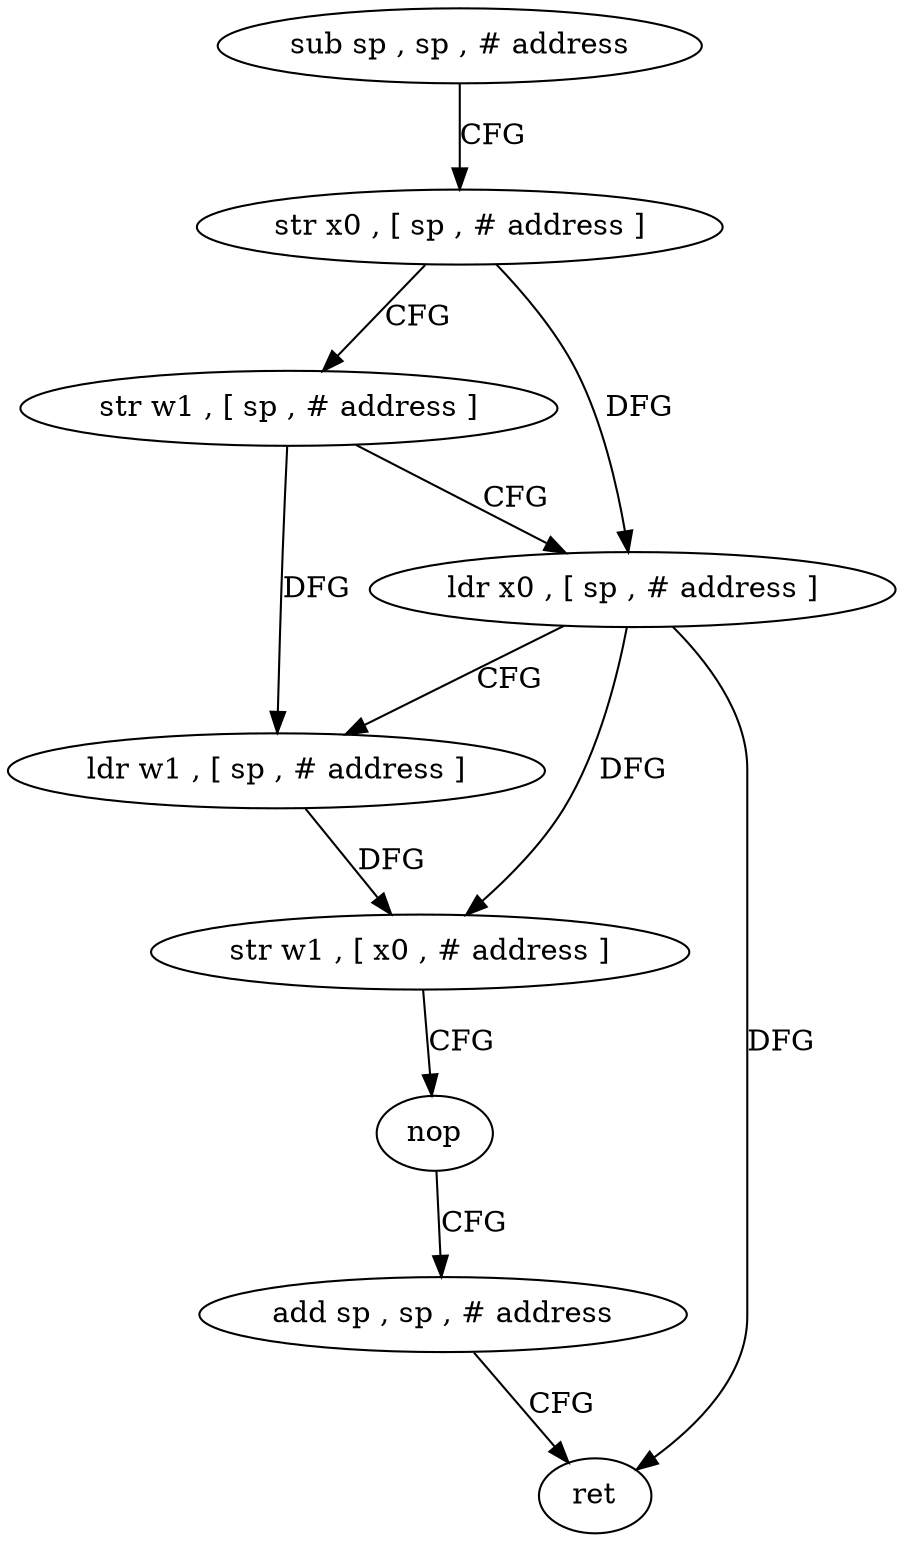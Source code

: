 digraph "func" {
"90320" [label = "sub sp , sp , # address" ]
"90324" [label = "str x0 , [ sp , # address ]" ]
"90328" [label = "str w1 , [ sp , # address ]" ]
"90332" [label = "ldr x0 , [ sp , # address ]" ]
"90336" [label = "ldr w1 , [ sp , # address ]" ]
"90340" [label = "str w1 , [ x0 , # address ]" ]
"90344" [label = "nop" ]
"90348" [label = "add sp , sp , # address" ]
"90352" [label = "ret" ]
"90320" -> "90324" [ label = "CFG" ]
"90324" -> "90328" [ label = "CFG" ]
"90324" -> "90332" [ label = "DFG" ]
"90328" -> "90332" [ label = "CFG" ]
"90328" -> "90336" [ label = "DFG" ]
"90332" -> "90336" [ label = "CFG" ]
"90332" -> "90340" [ label = "DFG" ]
"90332" -> "90352" [ label = "DFG" ]
"90336" -> "90340" [ label = "DFG" ]
"90340" -> "90344" [ label = "CFG" ]
"90344" -> "90348" [ label = "CFG" ]
"90348" -> "90352" [ label = "CFG" ]
}
